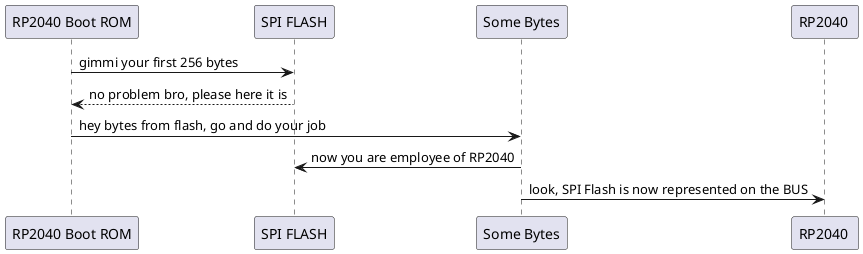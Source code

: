 @startuml

participant bootrom as "RP2040 Boot ROM"
participant flash as "SPI FLASH"

participant some_bytes as "Some Bytes"
participant rp2040 as "RP2040 "

bootrom -> flash: gimmi your first 256 bytes
flash --> bootrom: no problem bro, please here it is
bootrom -> some_bytes: hey bytes from flash, go and do your job
some_bytes -> flash: now you are employee of RP2040
some_bytes -> rp2040: look, SPI Flash is now represented on the BUS

@enduml